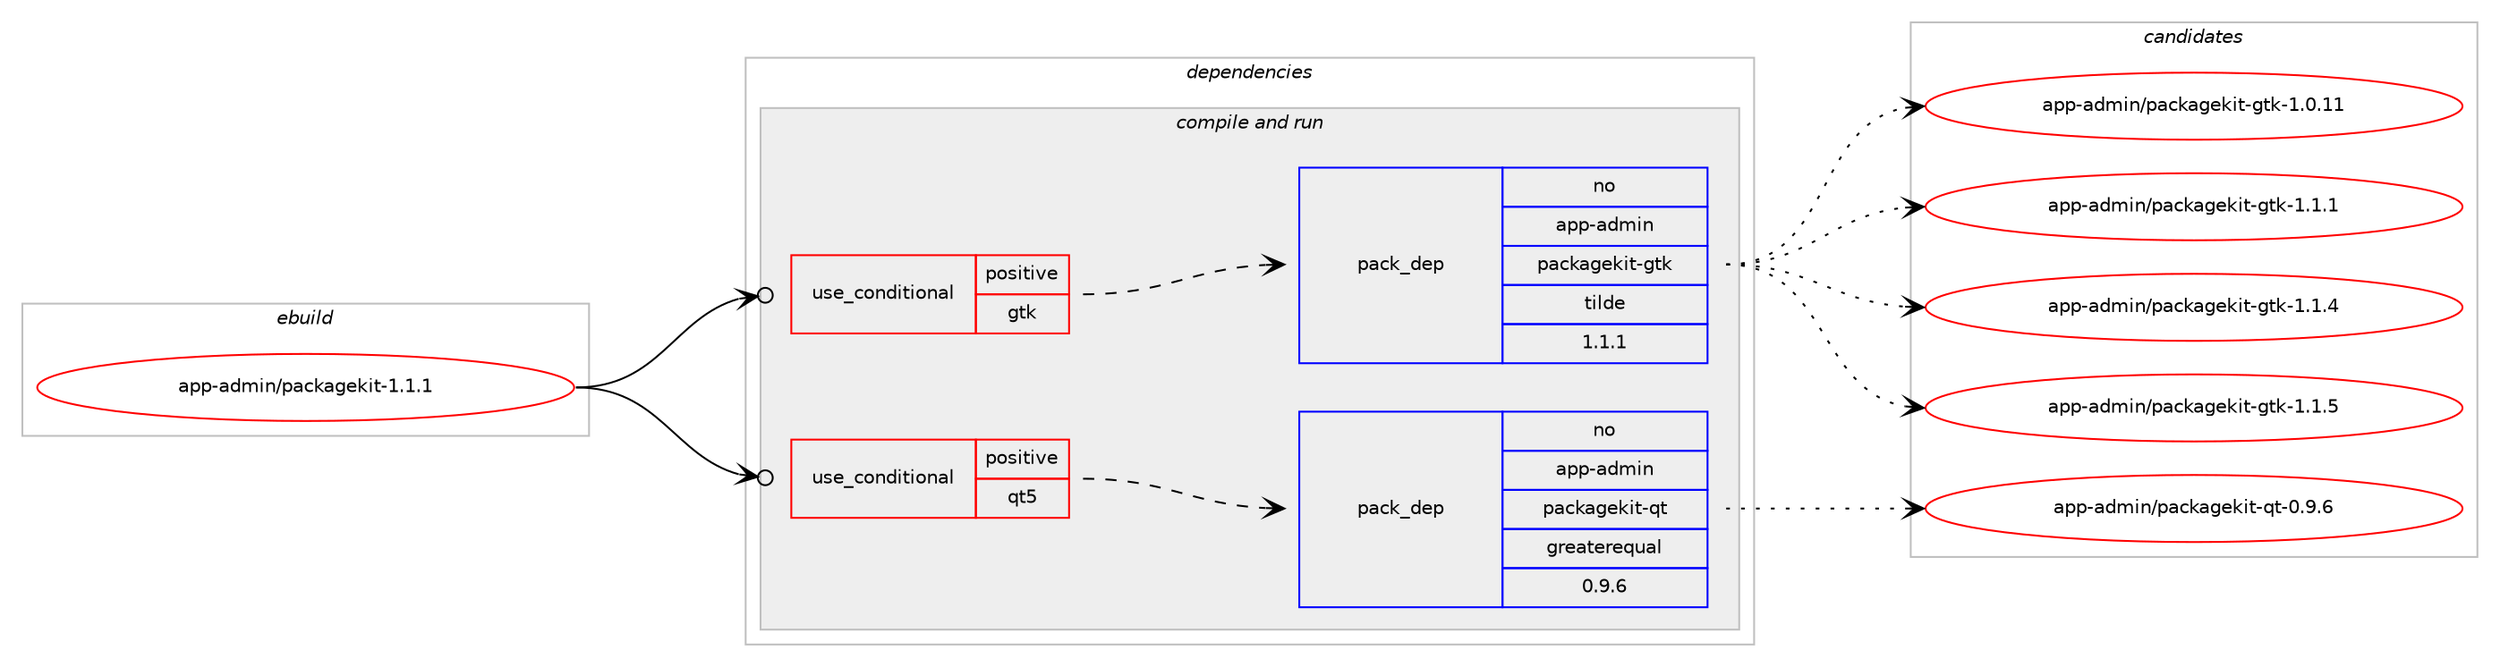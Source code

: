 digraph prolog {

# *************
# Graph options
# *************

newrank=true;
concentrate=true;
compound=true;
graph [rankdir=LR,fontname=Helvetica,fontsize=10,ranksep=1.5];#, ranksep=2.5, nodesep=0.2];
edge  [arrowhead=vee];
node  [fontname=Helvetica,fontsize=10];

# **********
# The ebuild
# **********

subgraph cluster_leftcol {
color=gray;
rank=same;
label=<<i>ebuild</i>>;
id [label="app-admin/packagekit-1.1.1", color=red, width=4, href="../app-admin/packagekit-1.1.1.svg"];
}

# ****************
# The dependencies
# ****************

subgraph cluster_midcol {
color=gray;
label=<<i>dependencies</i>>;
subgraph cluster_compile {
fillcolor="#eeeeee";
style=filled;
label=<<i>compile</i>>;
}
subgraph cluster_compileandrun {
fillcolor="#eeeeee";
style=filled;
label=<<i>compile and run</i>>;
subgraph cond759 {
dependency3483 [label=<<TABLE BORDER="0" CELLBORDER="1" CELLSPACING="0" CELLPADDING="4"><TR><TD ROWSPAN="3" CELLPADDING="10">use_conditional</TD></TR><TR><TD>positive</TD></TR><TR><TD>gtk</TD></TR></TABLE>>, shape=none, color=red];
subgraph pack2648 {
dependency3484 [label=<<TABLE BORDER="0" CELLBORDER="1" CELLSPACING="0" CELLPADDING="4" WIDTH="220"><TR><TD ROWSPAN="6" CELLPADDING="30">pack_dep</TD></TR><TR><TD WIDTH="110">no</TD></TR><TR><TD>app-admin</TD></TR><TR><TD>packagekit-gtk</TD></TR><TR><TD>tilde</TD></TR><TR><TD>1.1.1</TD></TR></TABLE>>, shape=none, color=blue];
}
dependency3483:e -> dependency3484:w [weight=20,style="dashed",arrowhead="vee"];
}
id:e -> dependency3483:w [weight=20,style="solid",arrowhead="odotvee"];
subgraph cond760 {
dependency3485 [label=<<TABLE BORDER="0" CELLBORDER="1" CELLSPACING="0" CELLPADDING="4"><TR><TD ROWSPAN="3" CELLPADDING="10">use_conditional</TD></TR><TR><TD>positive</TD></TR><TR><TD>qt5</TD></TR></TABLE>>, shape=none, color=red];
subgraph pack2649 {
dependency3486 [label=<<TABLE BORDER="0" CELLBORDER="1" CELLSPACING="0" CELLPADDING="4" WIDTH="220"><TR><TD ROWSPAN="6" CELLPADDING="30">pack_dep</TD></TR><TR><TD WIDTH="110">no</TD></TR><TR><TD>app-admin</TD></TR><TR><TD>packagekit-qt</TD></TR><TR><TD>greaterequal</TD></TR><TR><TD>0.9.6</TD></TR></TABLE>>, shape=none, color=blue];
}
dependency3485:e -> dependency3486:w [weight=20,style="dashed",arrowhead="vee"];
}
id:e -> dependency3485:w [weight=20,style="solid",arrowhead="odotvee"];
}
subgraph cluster_run {
fillcolor="#eeeeee";
style=filled;
label=<<i>run</i>>;
}
}

# **************
# The candidates
# **************

subgraph cluster_choices {
rank=same;
color=gray;
label=<<i>candidates</i>>;

subgraph choice2648 {
color=black;
nodesep=1;
choice971121124597100109105110471129799107971031011071051164510311610745494648464949 [label="app-admin/packagekit-gtk-1.0.11", color=red, width=4,href="../app-admin/packagekit-gtk-1.0.11.svg"];
choice9711211245971001091051104711297991079710310110710511645103116107454946494649 [label="app-admin/packagekit-gtk-1.1.1", color=red, width=4,href="../app-admin/packagekit-gtk-1.1.1.svg"];
choice9711211245971001091051104711297991079710310110710511645103116107454946494652 [label="app-admin/packagekit-gtk-1.1.4", color=red, width=4,href="../app-admin/packagekit-gtk-1.1.4.svg"];
choice9711211245971001091051104711297991079710310110710511645103116107454946494653 [label="app-admin/packagekit-gtk-1.1.5", color=red, width=4,href="../app-admin/packagekit-gtk-1.1.5.svg"];
dependency3484:e -> choice971121124597100109105110471129799107971031011071051164510311610745494648464949:w [style=dotted,weight="100"];
dependency3484:e -> choice9711211245971001091051104711297991079710310110710511645103116107454946494649:w [style=dotted,weight="100"];
dependency3484:e -> choice9711211245971001091051104711297991079710310110710511645103116107454946494652:w [style=dotted,weight="100"];
dependency3484:e -> choice9711211245971001091051104711297991079710310110710511645103116107454946494653:w [style=dotted,weight="100"];
}
subgraph choice2649 {
color=black;
nodesep=1;
choice9711211245971001091051104711297991079710310110710511645113116454846574654 [label="app-admin/packagekit-qt-0.9.6", color=red, width=4,href="../app-admin/packagekit-qt-0.9.6.svg"];
dependency3486:e -> choice9711211245971001091051104711297991079710310110710511645113116454846574654:w [style=dotted,weight="100"];
}
}

}
